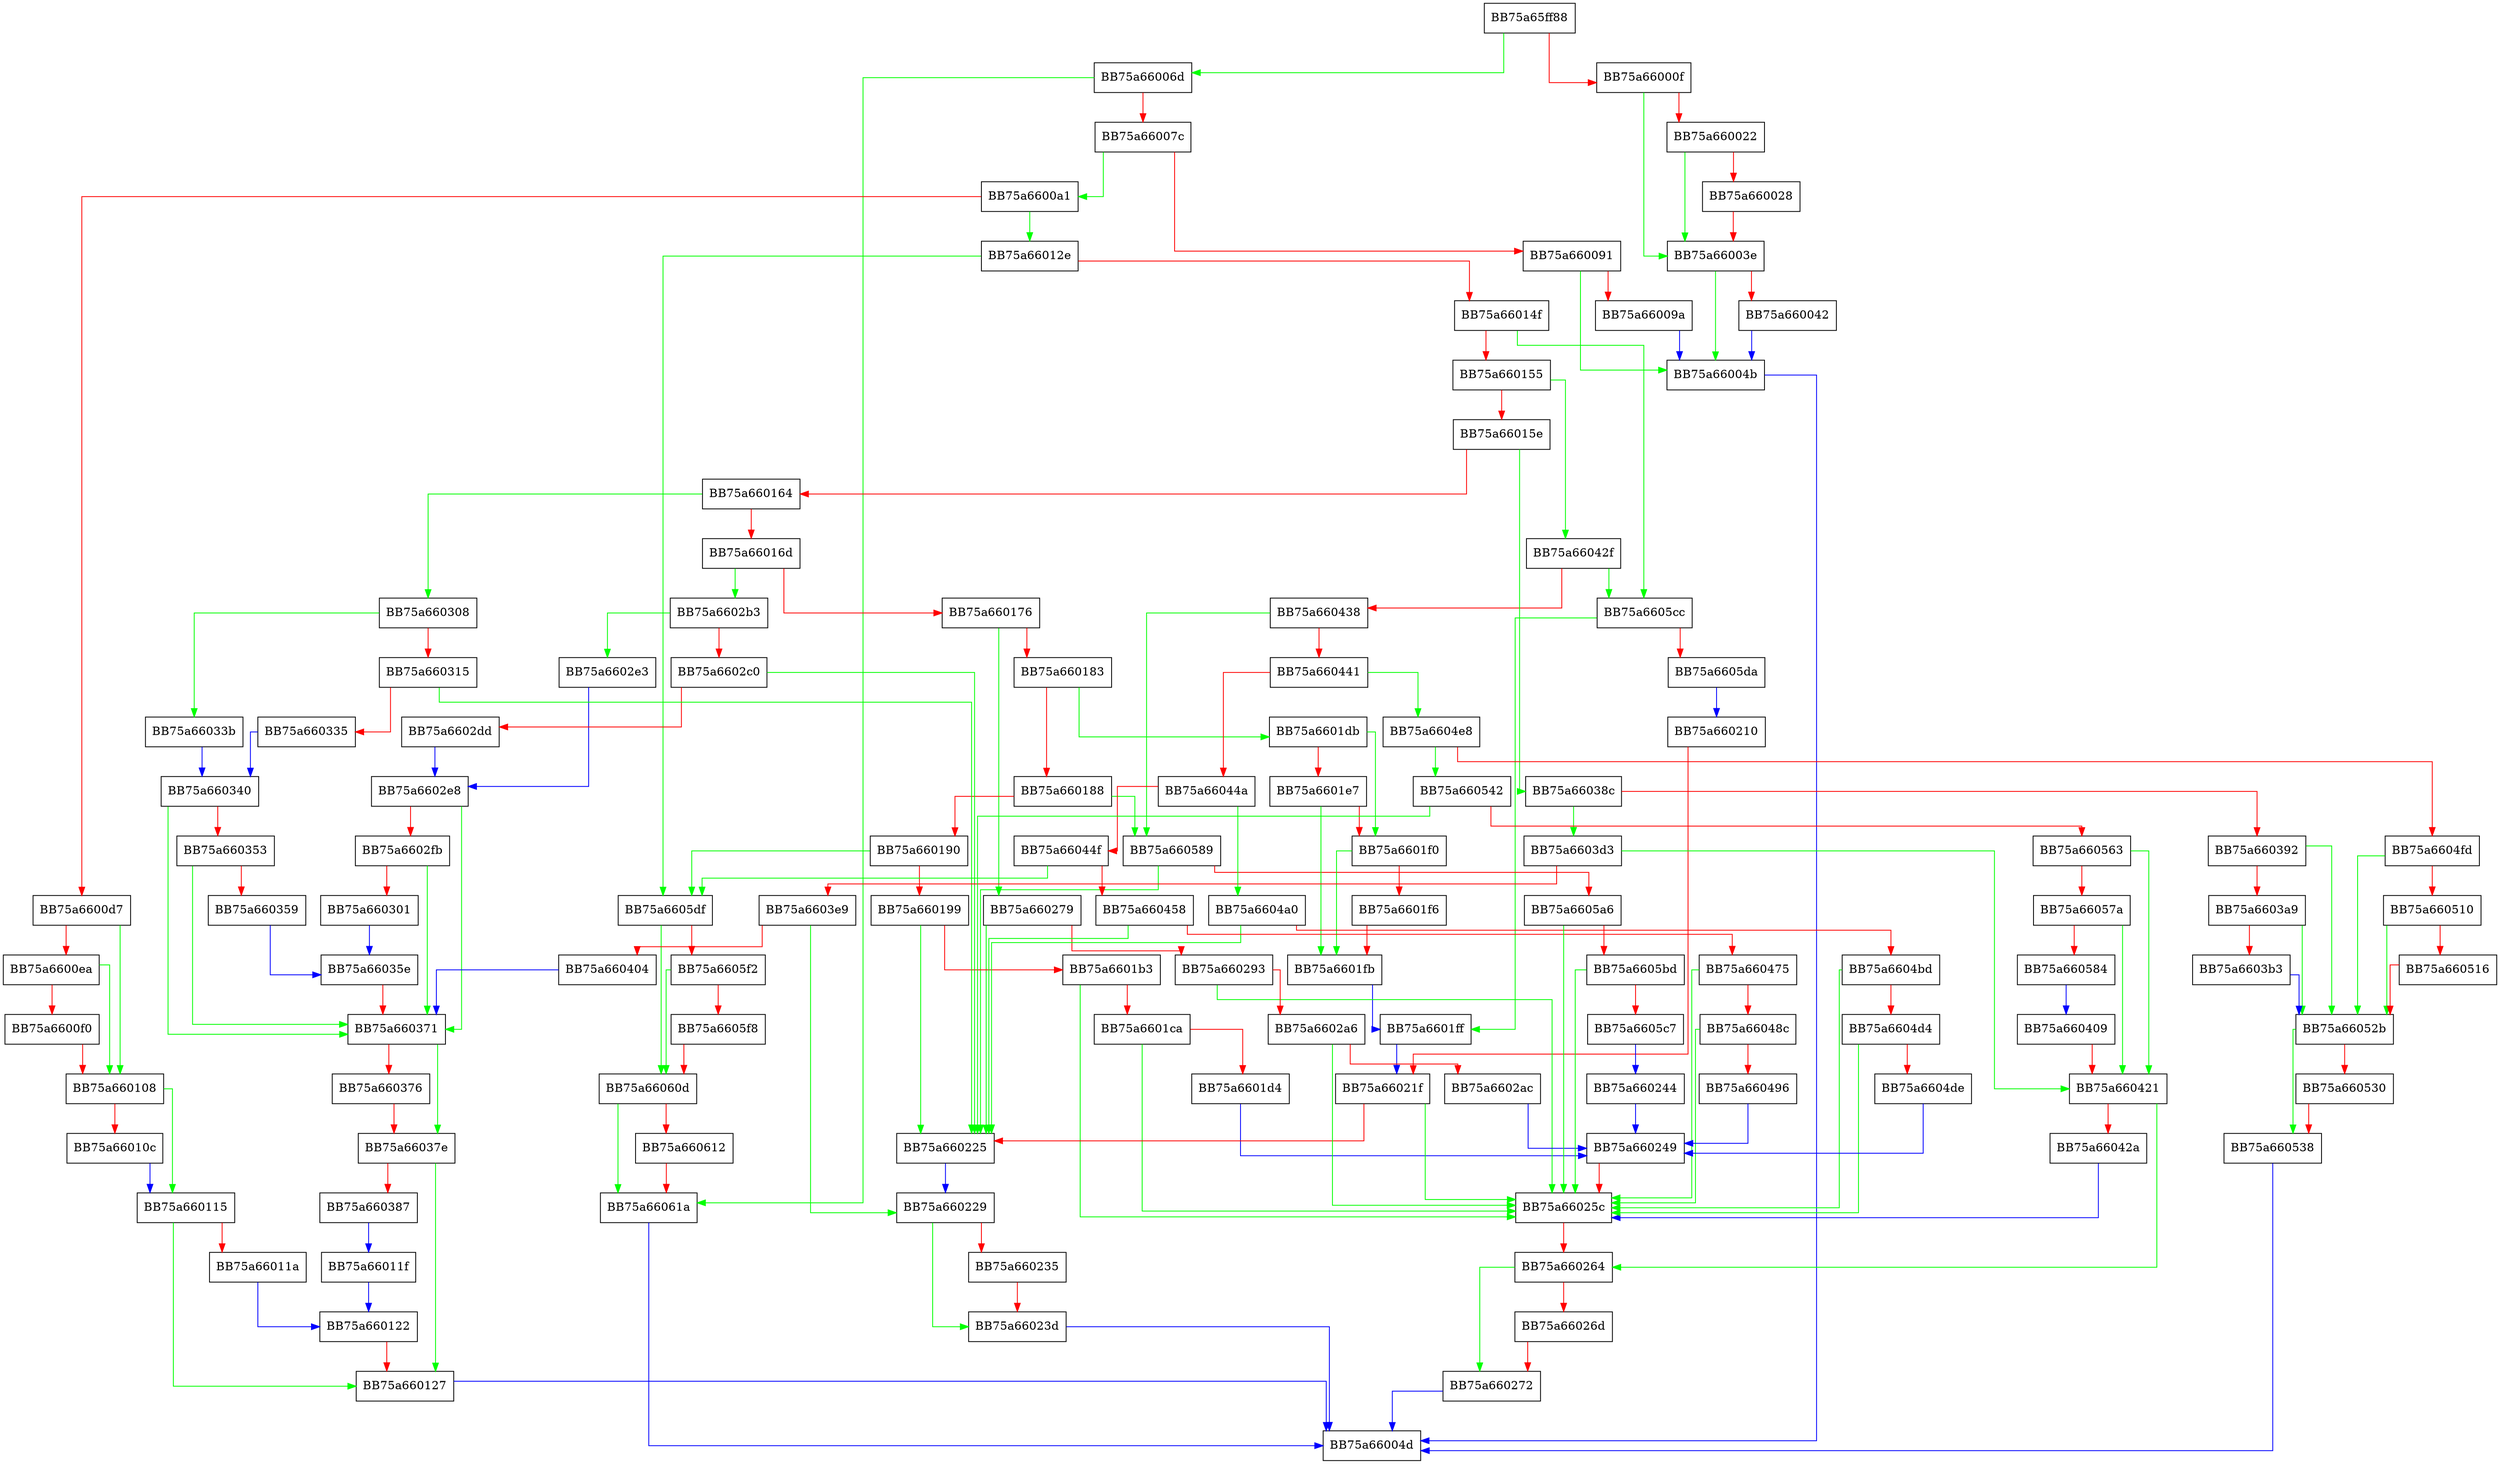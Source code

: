 digraph GetAttributeStringOriginal {
  node [shape="box"];
  graph [splines=ortho];
  BB75a65ff88 -> BB75a66006d [color="green"];
  BB75a65ff88 -> BB75a66000f [color="red"];
  BB75a66000f -> BB75a66003e [color="green"];
  BB75a66000f -> BB75a660022 [color="red"];
  BB75a660022 -> BB75a66003e [color="green"];
  BB75a660022 -> BB75a660028 [color="red"];
  BB75a660028 -> BB75a66003e [color="red"];
  BB75a66003e -> BB75a66004b [color="green"];
  BB75a66003e -> BB75a660042 [color="red"];
  BB75a660042 -> BB75a66004b [color="blue"];
  BB75a66004b -> BB75a66004d [color="blue"];
  BB75a66006d -> BB75a66061a [color="green"];
  BB75a66006d -> BB75a66007c [color="red"];
  BB75a66007c -> BB75a6600a1 [color="green"];
  BB75a66007c -> BB75a660091 [color="red"];
  BB75a660091 -> BB75a66004b [color="green"];
  BB75a660091 -> BB75a66009a [color="red"];
  BB75a66009a -> BB75a66004b [color="blue"];
  BB75a6600a1 -> BB75a66012e [color="green"];
  BB75a6600a1 -> BB75a6600d7 [color="red"];
  BB75a6600d7 -> BB75a660108 [color="green"];
  BB75a6600d7 -> BB75a6600ea [color="red"];
  BB75a6600ea -> BB75a660108 [color="green"];
  BB75a6600ea -> BB75a6600f0 [color="red"];
  BB75a6600f0 -> BB75a660108 [color="red"];
  BB75a660108 -> BB75a660115 [color="green"];
  BB75a660108 -> BB75a66010c [color="red"];
  BB75a66010c -> BB75a660115 [color="blue"];
  BB75a660115 -> BB75a660127 [color="green"];
  BB75a660115 -> BB75a66011a [color="red"];
  BB75a66011a -> BB75a660122 [color="blue"];
  BB75a66011f -> BB75a660122 [color="blue"];
  BB75a660122 -> BB75a660127 [color="red"];
  BB75a660127 -> BB75a66004d [color="blue"];
  BB75a66012e -> BB75a6605df [color="green"];
  BB75a66012e -> BB75a66014f [color="red"];
  BB75a66014f -> BB75a6605cc [color="green"];
  BB75a66014f -> BB75a660155 [color="red"];
  BB75a660155 -> BB75a66042f [color="green"];
  BB75a660155 -> BB75a66015e [color="red"];
  BB75a66015e -> BB75a66038c [color="green"];
  BB75a66015e -> BB75a660164 [color="red"];
  BB75a660164 -> BB75a660308 [color="green"];
  BB75a660164 -> BB75a66016d [color="red"];
  BB75a66016d -> BB75a6602b3 [color="green"];
  BB75a66016d -> BB75a660176 [color="red"];
  BB75a660176 -> BB75a660279 [color="green"];
  BB75a660176 -> BB75a660183 [color="red"];
  BB75a660183 -> BB75a6601db [color="green"];
  BB75a660183 -> BB75a660188 [color="red"];
  BB75a660188 -> BB75a660589 [color="green"];
  BB75a660188 -> BB75a660190 [color="red"];
  BB75a660190 -> BB75a6605df [color="green"];
  BB75a660190 -> BB75a660199 [color="red"];
  BB75a660199 -> BB75a660225 [color="green"];
  BB75a660199 -> BB75a6601b3 [color="red"];
  BB75a6601b3 -> BB75a66025c [color="green"];
  BB75a6601b3 -> BB75a6601ca [color="red"];
  BB75a6601ca -> BB75a66025c [color="green"];
  BB75a6601ca -> BB75a6601d4 [color="red"];
  BB75a6601d4 -> BB75a660249 [color="blue"];
  BB75a6601db -> BB75a6601f0 [color="green"];
  BB75a6601db -> BB75a6601e7 [color="red"];
  BB75a6601e7 -> BB75a6601fb [color="green"];
  BB75a6601e7 -> BB75a6601f0 [color="red"];
  BB75a6601f0 -> BB75a6601fb [color="green"];
  BB75a6601f0 -> BB75a6601f6 [color="red"];
  BB75a6601f6 -> BB75a6601fb [color="red"];
  BB75a6601fb -> BB75a6601ff [color="blue"];
  BB75a6601ff -> BB75a66021f [color="blue"];
  BB75a660210 -> BB75a66021f [color="red"];
  BB75a66021f -> BB75a66025c [color="green"];
  BB75a66021f -> BB75a660225 [color="red"];
  BB75a660225 -> BB75a660229 [color="blue"];
  BB75a660229 -> BB75a66023d [color="green"];
  BB75a660229 -> BB75a660235 [color="red"];
  BB75a660235 -> BB75a66023d [color="red"];
  BB75a66023d -> BB75a66004d [color="blue"];
  BB75a660244 -> BB75a660249 [color="blue"];
  BB75a660249 -> BB75a66025c [color="red"];
  BB75a66025c -> BB75a660264 [color="red"];
  BB75a660264 -> BB75a660272 [color="green"];
  BB75a660264 -> BB75a66026d [color="red"];
  BB75a66026d -> BB75a660272 [color="red"];
  BB75a660272 -> BB75a66004d [color="blue"];
  BB75a660279 -> BB75a660225 [color="green"];
  BB75a660279 -> BB75a660293 [color="red"];
  BB75a660293 -> BB75a66025c [color="green"];
  BB75a660293 -> BB75a6602a6 [color="red"];
  BB75a6602a6 -> BB75a66025c [color="green"];
  BB75a6602a6 -> BB75a6602ac [color="red"];
  BB75a6602ac -> BB75a660249 [color="blue"];
  BB75a6602b3 -> BB75a6602e3 [color="green"];
  BB75a6602b3 -> BB75a6602c0 [color="red"];
  BB75a6602c0 -> BB75a660225 [color="green"];
  BB75a6602c0 -> BB75a6602dd [color="red"];
  BB75a6602dd -> BB75a6602e8 [color="blue"];
  BB75a6602e3 -> BB75a6602e8 [color="blue"];
  BB75a6602e8 -> BB75a660371 [color="green"];
  BB75a6602e8 -> BB75a6602fb [color="red"];
  BB75a6602fb -> BB75a660371 [color="green"];
  BB75a6602fb -> BB75a660301 [color="red"];
  BB75a660301 -> BB75a66035e [color="blue"];
  BB75a660308 -> BB75a66033b [color="green"];
  BB75a660308 -> BB75a660315 [color="red"];
  BB75a660315 -> BB75a660225 [color="green"];
  BB75a660315 -> BB75a660335 [color="red"];
  BB75a660335 -> BB75a660340 [color="blue"];
  BB75a66033b -> BB75a660340 [color="blue"];
  BB75a660340 -> BB75a660371 [color="green"];
  BB75a660340 -> BB75a660353 [color="red"];
  BB75a660353 -> BB75a660371 [color="green"];
  BB75a660353 -> BB75a660359 [color="red"];
  BB75a660359 -> BB75a66035e [color="blue"];
  BB75a66035e -> BB75a660371 [color="red"];
  BB75a660371 -> BB75a66037e [color="green"];
  BB75a660371 -> BB75a660376 [color="red"];
  BB75a660376 -> BB75a66037e [color="red"];
  BB75a66037e -> BB75a660127 [color="green"];
  BB75a66037e -> BB75a660387 [color="red"];
  BB75a660387 -> BB75a66011f [color="blue"];
  BB75a66038c -> BB75a6603d3 [color="green"];
  BB75a66038c -> BB75a660392 [color="red"];
  BB75a660392 -> BB75a66052b [color="green"];
  BB75a660392 -> BB75a6603a9 [color="red"];
  BB75a6603a9 -> BB75a66052b [color="green"];
  BB75a6603a9 -> BB75a6603b3 [color="red"];
  BB75a6603b3 -> BB75a66052b [color="blue"];
  BB75a6603d3 -> BB75a660421 [color="green"];
  BB75a6603d3 -> BB75a6603e9 [color="red"];
  BB75a6603e9 -> BB75a660229 [color="green"];
  BB75a6603e9 -> BB75a660404 [color="red"];
  BB75a660404 -> BB75a660371 [color="blue"];
  BB75a660409 -> BB75a660421 [color="red"];
  BB75a660421 -> BB75a660264 [color="green"];
  BB75a660421 -> BB75a66042a [color="red"];
  BB75a66042a -> BB75a66025c [color="blue"];
  BB75a66042f -> BB75a6605cc [color="green"];
  BB75a66042f -> BB75a660438 [color="red"];
  BB75a660438 -> BB75a660589 [color="green"];
  BB75a660438 -> BB75a660441 [color="red"];
  BB75a660441 -> BB75a6604e8 [color="green"];
  BB75a660441 -> BB75a66044a [color="red"];
  BB75a66044a -> BB75a6604a0 [color="green"];
  BB75a66044a -> BB75a66044f [color="red"];
  BB75a66044f -> BB75a6605df [color="green"];
  BB75a66044f -> BB75a660458 [color="red"];
  BB75a660458 -> BB75a660225 [color="green"];
  BB75a660458 -> BB75a660475 [color="red"];
  BB75a660475 -> BB75a66025c [color="green"];
  BB75a660475 -> BB75a66048c [color="red"];
  BB75a66048c -> BB75a66025c [color="green"];
  BB75a66048c -> BB75a660496 [color="red"];
  BB75a660496 -> BB75a660249 [color="blue"];
  BB75a6604a0 -> BB75a660225 [color="green"];
  BB75a6604a0 -> BB75a6604bd [color="red"];
  BB75a6604bd -> BB75a66025c [color="green"];
  BB75a6604bd -> BB75a6604d4 [color="red"];
  BB75a6604d4 -> BB75a66025c [color="green"];
  BB75a6604d4 -> BB75a6604de [color="red"];
  BB75a6604de -> BB75a660249 [color="blue"];
  BB75a6604e8 -> BB75a660542 [color="green"];
  BB75a6604e8 -> BB75a6604fd [color="red"];
  BB75a6604fd -> BB75a66052b [color="green"];
  BB75a6604fd -> BB75a660510 [color="red"];
  BB75a660510 -> BB75a66052b [color="green"];
  BB75a660510 -> BB75a660516 [color="red"];
  BB75a660516 -> BB75a66052b [color="red"];
  BB75a66052b -> BB75a660538 [color="green"];
  BB75a66052b -> BB75a660530 [color="red"];
  BB75a660530 -> BB75a660538 [color="red"];
  BB75a660538 -> BB75a66004d [color="blue"];
  BB75a660542 -> BB75a660225 [color="green"];
  BB75a660542 -> BB75a660563 [color="red"];
  BB75a660563 -> BB75a660421 [color="green"];
  BB75a660563 -> BB75a66057a [color="red"];
  BB75a66057a -> BB75a660421 [color="green"];
  BB75a66057a -> BB75a660584 [color="red"];
  BB75a660584 -> BB75a660409 [color="blue"];
  BB75a660589 -> BB75a660225 [color="green"];
  BB75a660589 -> BB75a6605a6 [color="red"];
  BB75a6605a6 -> BB75a66025c [color="green"];
  BB75a6605a6 -> BB75a6605bd [color="red"];
  BB75a6605bd -> BB75a66025c [color="green"];
  BB75a6605bd -> BB75a6605c7 [color="red"];
  BB75a6605c7 -> BB75a660244 [color="blue"];
  BB75a6605cc -> BB75a6601ff [color="green"];
  BB75a6605cc -> BB75a6605da [color="red"];
  BB75a6605da -> BB75a660210 [color="blue"];
  BB75a6605df -> BB75a66060d [color="green"];
  BB75a6605df -> BB75a6605f2 [color="red"];
  BB75a6605f2 -> BB75a66060d [color="green"];
  BB75a6605f2 -> BB75a6605f8 [color="red"];
  BB75a6605f8 -> BB75a66060d [color="red"];
  BB75a66060d -> BB75a66061a [color="green"];
  BB75a66060d -> BB75a660612 [color="red"];
  BB75a660612 -> BB75a66061a [color="red"];
  BB75a66061a -> BB75a66004d [color="blue"];
}